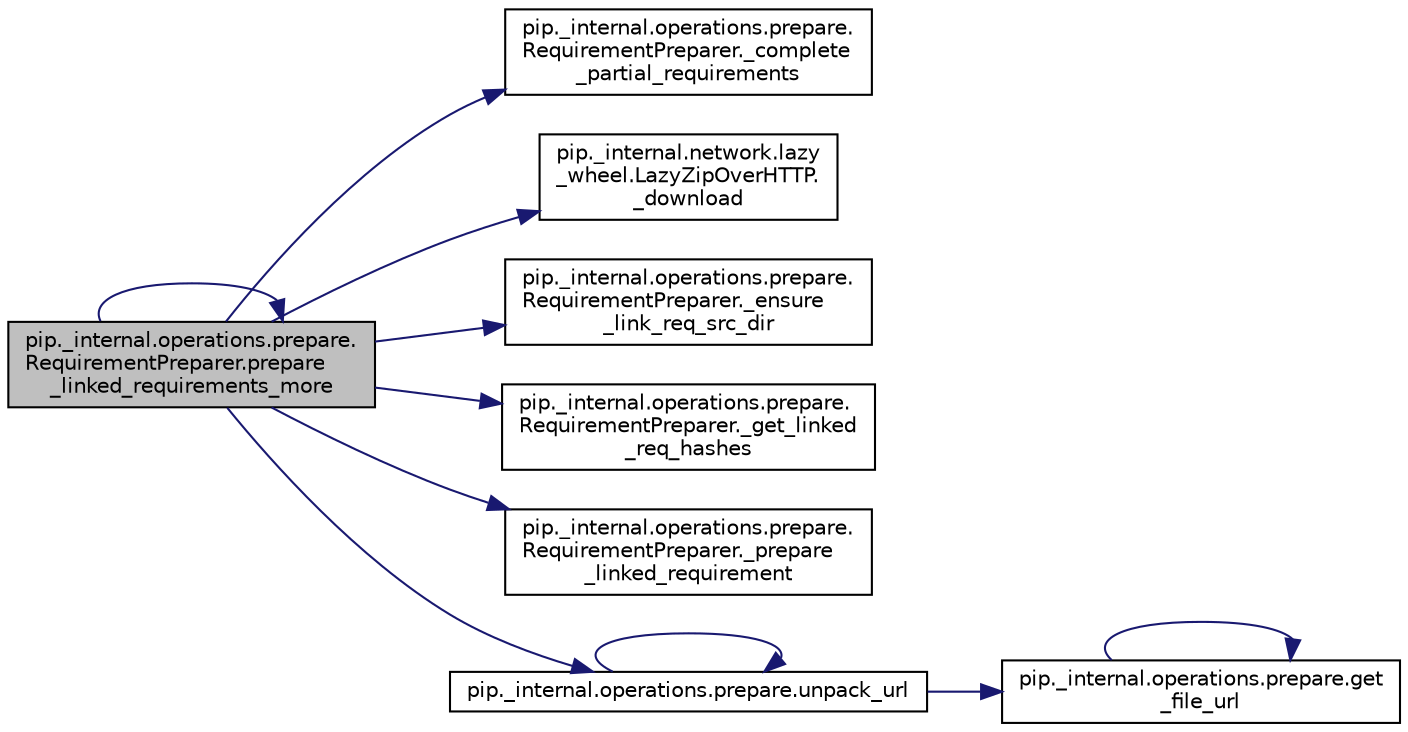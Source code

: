 digraph "pip._internal.operations.prepare.RequirementPreparer.prepare_linked_requirements_more"
{
 // LATEX_PDF_SIZE
  edge [fontname="Helvetica",fontsize="10",labelfontname="Helvetica",labelfontsize="10"];
  node [fontname="Helvetica",fontsize="10",shape=record];
  rankdir="LR";
  Node1 [label="pip._internal.operations.prepare.\lRequirementPreparer.prepare\l_linked_requirements_more",height=0.2,width=0.4,color="black", fillcolor="grey75", style="filled", fontcolor="black",tooltip=" "];
  Node1 -> Node2 [color="midnightblue",fontsize="10",style="solid",fontname="Helvetica"];
  Node2 [label="pip._internal.operations.prepare.\lRequirementPreparer._complete\l_partial_requirements",height=0.2,width=0.4,color="black", fillcolor="white", style="filled",URL="$d3/dc5/classpip_1_1__internal_1_1operations_1_1prepare_1_1_requirement_preparer.html#a7c729d9405db14c4632beff1d864fb85",tooltip=" "];
  Node1 -> Node3 [color="midnightblue",fontsize="10",style="solid",fontname="Helvetica"];
  Node3 [label="pip._internal.network.lazy\l_wheel.LazyZipOverHTTP.\l_download",height=0.2,width=0.4,color="black", fillcolor="white", style="filled",URL="$df/d67/classpip_1_1__internal_1_1network_1_1lazy__wheel_1_1_lazy_zip_over_h_t_t_p.html#ad2434541dbceb1d56f3982d08a80a3ad",tooltip=" "];
  Node1 -> Node4 [color="midnightblue",fontsize="10",style="solid",fontname="Helvetica"];
  Node4 [label="pip._internal.operations.prepare.\lRequirementPreparer._ensure\l_link_req_src_dir",height=0.2,width=0.4,color="black", fillcolor="white", style="filled",URL="$d3/dc5/classpip_1_1__internal_1_1operations_1_1prepare_1_1_requirement_preparer.html#a62941c347594e9ee2947282dc0d8c2b4",tooltip=" "];
  Node1 -> Node5 [color="midnightblue",fontsize="10",style="solid",fontname="Helvetica"];
  Node5 [label="pip._internal.operations.prepare.\lRequirementPreparer._get_linked\l_req_hashes",height=0.2,width=0.4,color="black", fillcolor="white", style="filled",URL="$d3/dc5/classpip_1_1__internal_1_1operations_1_1prepare_1_1_requirement_preparer.html#aec8be67ab0fa20788c4e5b3f1c919f88",tooltip=" "];
  Node1 -> Node6 [color="midnightblue",fontsize="10",style="solid",fontname="Helvetica"];
  Node6 [label="pip._internal.operations.prepare.\lRequirementPreparer._prepare\l_linked_requirement",height=0.2,width=0.4,color="black", fillcolor="white", style="filled",URL="$d3/dc5/classpip_1_1__internal_1_1operations_1_1prepare_1_1_requirement_preparer.html#a7184a47e8285e22ad73bdc35d18ebf52",tooltip=" "];
  Node1 -> Node1 [color="midnightblue",fontsize="10",style="solid",fontname="Helvetica"];
  Node1 -> Node7 [color="midnightblue",fontsize="10",style="solid",fontname="Helvetica"];
  Node7 [label="pip._internal.operations.prepare.unpack_url",height=0.2,width=0.4,color="black", fillcolor="white", style="filled",URL="$d5/d0e/namespacepip_1_1__internal_1_1operations_1_1prepare.html#a7d45b87bf33198f796af1e437cf4bebe",tooltip=" "];
  Node7 -> Node8 [color="midnightblue",fontsize="10",style="solid",fontname="Helvetica"];
  Node8 [label="pip._internal.operations.prepare.get\l_file_url",height=0.2,width=0.4,color="black", fillcolor="white", style="filled",URL="$d5/d0e/namespacepip_1_1__internal_1_1operations_1_1prepare.html#a10a9df8c34e4824a1b3ce7dc3616736d",tooltip=" "];
  Node8 -> Node8 [color="midnightblue",fontsize="10",style="solid",fontname="Helvetica"];
  Node7 -> Node7 [color="midnightblue",fontsize="10",style="solid",fontname="Helvetica"];
}

